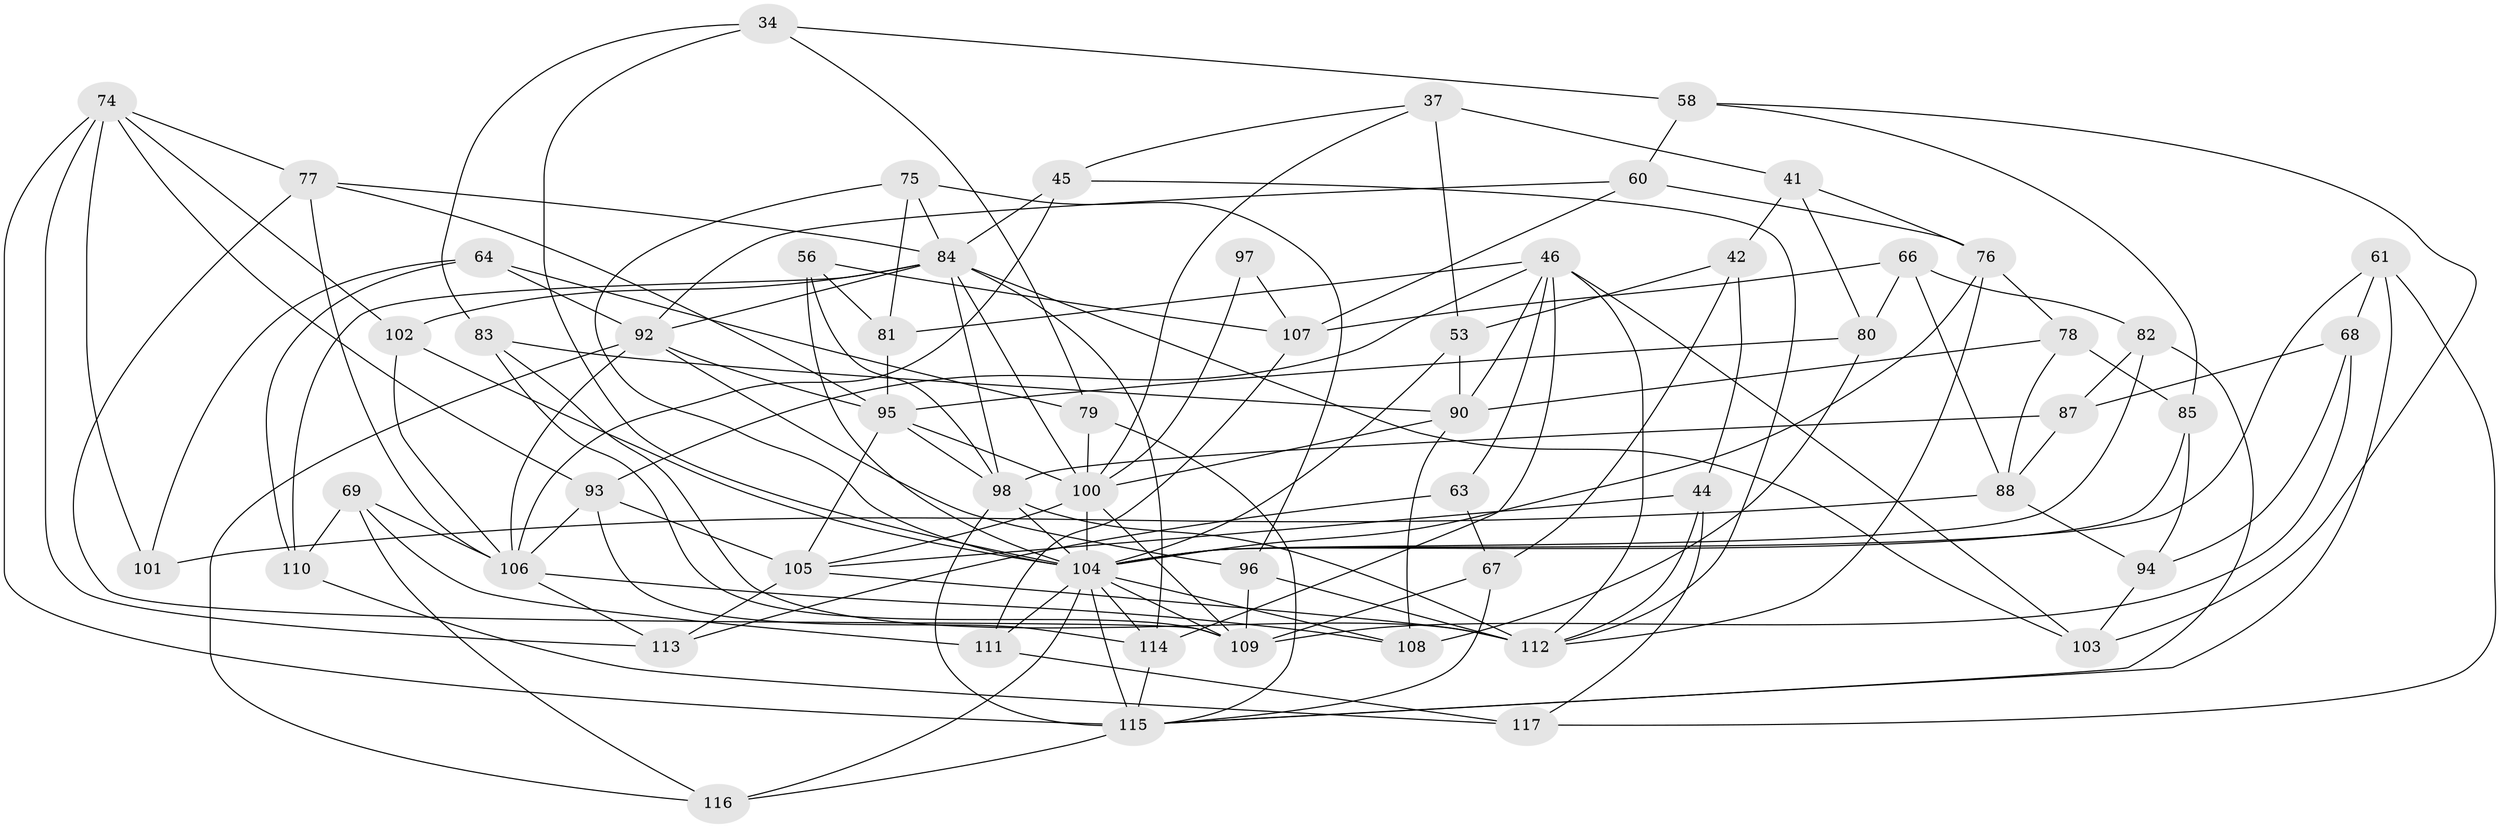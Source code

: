 // original degree distribution, {4: 1.0}
// Generated by graph-tools (version 1.1) at 2025/59/03/09/25 04:59:13]
// undirected, 58 vertices, 146 edges
graph export_dot {
graph [start="1"]
  node [color=gray90,style=filled];
  34;
  37;
  41;
  42;
  44;
  45;
  46 [super="+10"];
  53;
  56 [super="+5"];
  58;
  60;
  61;
  63;
  64;
  66;
  67;
  68;
  69;
  74 [super="+11+26"];
  75;
  76 [super="+62"];
  77 [super="+35"];
  78;
  79;
  80;
  81 [super="+12"];
  82;
  83;
  84 [super="+29+48"];
  85;
  87;
  88 [super="+21"];
  90 [super="+15+86"];
  92 [super="+8+47"];
  93 [super="+57"];
  94;
  95 [super="+20"];
  96 [super="+52"];
  97;
  98 [super="+18+70"];
  100 [super="+72+43"];
  101;
  102 [super="+91"];
  103;
  104 [super="+22+54+73"];
  105 [super="+89"];
  106 [super="+65"];
  107 [super="+51"];
  108;
  109 [super="+1+36"];
  110;
  111;
  112 [super="+49+71"];
  113 [super="+33"];
  114 [super="+55"];
  115 [super="+24+99"];
  116;
  117;
  34 -- 83;
  34 -- 58;
  34 -- 79;
  34 -- 104;
  37 -- 41;
  37 -- 53;
  37 -- 45;
  37 -- 100;
  41 -- 80;
  41 -- 42;
  41 -- 76;
  42 -- 67;
  42 -- 44;
  42 -- 53;
  44 -- 117;
  44 -- 112;
  44 -- 105;
  45 -- 106;
  45 -- 112;
  45 -- 84;
  46 -- 103;
  46 -- 81;
  46 -- 112;
  46 -- 63;
  46 -- 90 [weight=2];
  46 -- 114;
  46 -- 93;
  53 -- 90;
  53 -- 104;
  56 -- 98;
  56 -- 81 [weight=2];
  56 -- 107;
  56 -- 104 [weight=2];
  58 -- 85;
  58 -- 60;
  58 -- 103;
  60 -- 107;
  60 -- 92;
  60 -- 76;
  61 -- 117;
  61 -- 68;
  61 -- 115;
  61 -- 104;
  63 -- 113 [weight=2];
  63 -- 67;
  64 -- 101;
  64 -- 110;
  64 -- 79;
  64 -- 92;
  66 -- 82;
  66 -- 80;
  66 -- 88;
  66 -- 107;
  67 -- 109;
  67 -- 115;
  68 -- 94;
  68 -- 87;
  68 -- 109;
  69 -- 110;
  69 -- 116;
  69 -- 111;
  69 -- 106;
  74 -- 113;
  74 -- 101;
  74 -- 102 [weight=2];
  74 -- 93;
  74 -- 115 [weight=2];
  74 -- 77;
  75 -- 96;
  75 -- 81;
  75 -- 84;
  75 -- 104;
  76 -- 112;
  76 -- 104 [weight=2];
  76 -- 78;
  77 -- 109;
  77 -- 95;
  77 -- 84 [weight=2];
  77 -- 106;
  78 -- 85;
  78 -- 88;
  78 -- 90;
  79 -- 100;
  79 -- 115;
  80 -- 108;
  80 -- 95;
  81 -- 95 [weight=2];
  82 -- 115;
  82 -- 87;
  82 -- 104;
  83 -- 90;
  83 -- 109;
  83 -- 112;
  84 -- 92;
  84 -- 98 [weight=2];
  84 -- 100 [weight=4];
  84 -- 102 [weight=2];
  84 -- 110;
  84 -- 103;
  84 -- 114;
  85 -- 94;
  85 -- 104;
  87 -- 88;
  87 -- 98;
  88 -- 101 [weight=2];
  88 -- 94;
  90 -- 108;
  90 -- 100 [weight=2];
  92 -- 95;
  92 -- 96;
  92 -- 106 [weight=2];
  92 -- 116;
  93 -- 114 [weight=2];
  93 -- 105 [weight=3];
  93 -- 106;
  94 -- 103;
  95 -- 105;
  95 -- 98;
  95 -- 100;
  96 -- 112 [weight=2];
  96 -- 109 [weight=2];
  97 -- 107 [weight=2];
  97 -- 100 [weight=2];
  98 -- 112 [weight=2];
  98 -- 115 [weight=2];
  98 -- 104;
  100 -- 109;
  100 -- 104;
  100 -- 105;
  102 -- 106;
  102 -- 104;
  104 -- 111;
  104 -- 114 [weight=2];
  104 -- 115;
  104 -- 108;
  104 -- 109;
  104 -- 116;
  105 -- 112;
  105 -- 113;
  106 -- 113 [weight=2];
  106 -- 108;
  107 -- 111;
  110 -- 117;
  111 -- 117;
  114 -- 115 [weight=2];
  115 -- 116;
}
